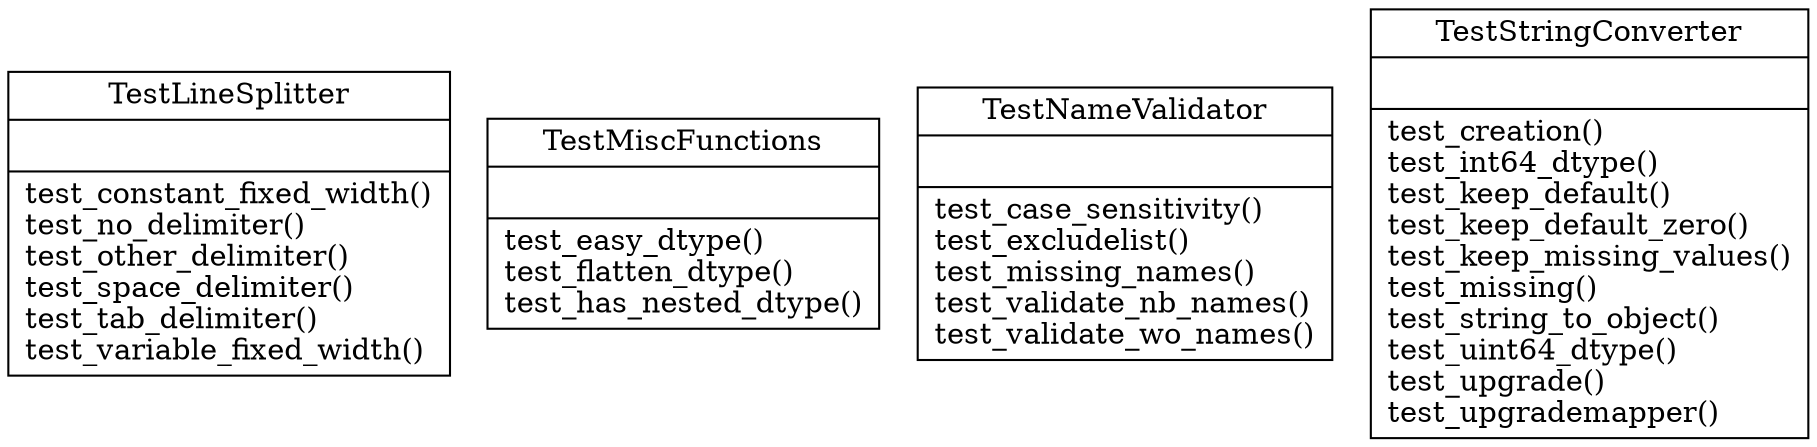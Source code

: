 digraph "classes_9" {
rankdir=BT
charset="utf-8"
"test__iotools.TestLineSplitter" [color="black", fontcolor="black", label=<{TestLineSplitter|<br ALIGN="LEFT"/>|test_constant_fixed_width()<br ALIGN="LEFT"/>test_no_delimiter()<br ALIGN="LEFT"/>test_other_delimiter()<br ALIGN="LEFT"/>test_space_delimiter()<br ALIGN="LEFT"/>test_tab_delimiter()<br ALIGN="LEFT"/>test_variable_fixed_width()<br ALIGN="LEFT"/>}>, shape="record", style="solid"];
"test__iotools.TestMiscFunctions" [color="black", fontcolor="black", label=<{TestMiscFunctions|<br ALIGN="LEFT"/>|test_easy_dtype()<br ALIGN="LEFT"/>test_flatten_dtype()<br ALIGN="LEFT"/>test_has_nested_dtype()<br ALIGN="LEFT"/>}>, shape="record", style="solid"];
"test__iotools.TestNameValidator" [color="black", fontcolor="black", label=<{TestNameValidator|<br ALIGN="LEFT"/>|test_case_sensitivity()<br ALIGN="LEFT"/>test_excludelist()<br ALIGN="LEFT"/>test_missing_names()<br ALIGN="LEFT"/>test_validate_nb_names()<br ALIGN="LEFT"/>test_validate_wo_names()<br ALIGN="LEFT"/>}>, shape="record", style="solid"];
"test__iotools.TestStringConverter" [color="black", fontcolor="black", label=<{TestStringConverter|<br ALIGN="LEFT"/>|test_creation()<br ALIGN="LEFT"/>test_int64_dtype()<br ALIGN="LEFT"/>test_keep_default()<br ALIGN="LEFT"/>test_keep_default_zero()<br ALIGN="LEFT"/>test_keep_missing_values()<br ALIGN="LEFT"/>test_missing()<br ALIGN="LEFT"/>test_string_to_object()<br ALIGN="LEFT"/>test_uint64_dtype()<br ALIGN="LEFT"/>test_upgrade()<br ALIGN="LEFT"/>test_upgrademapper()<br ALIGN="LEFT"/>}>, shape="record", style="solid"];
}
